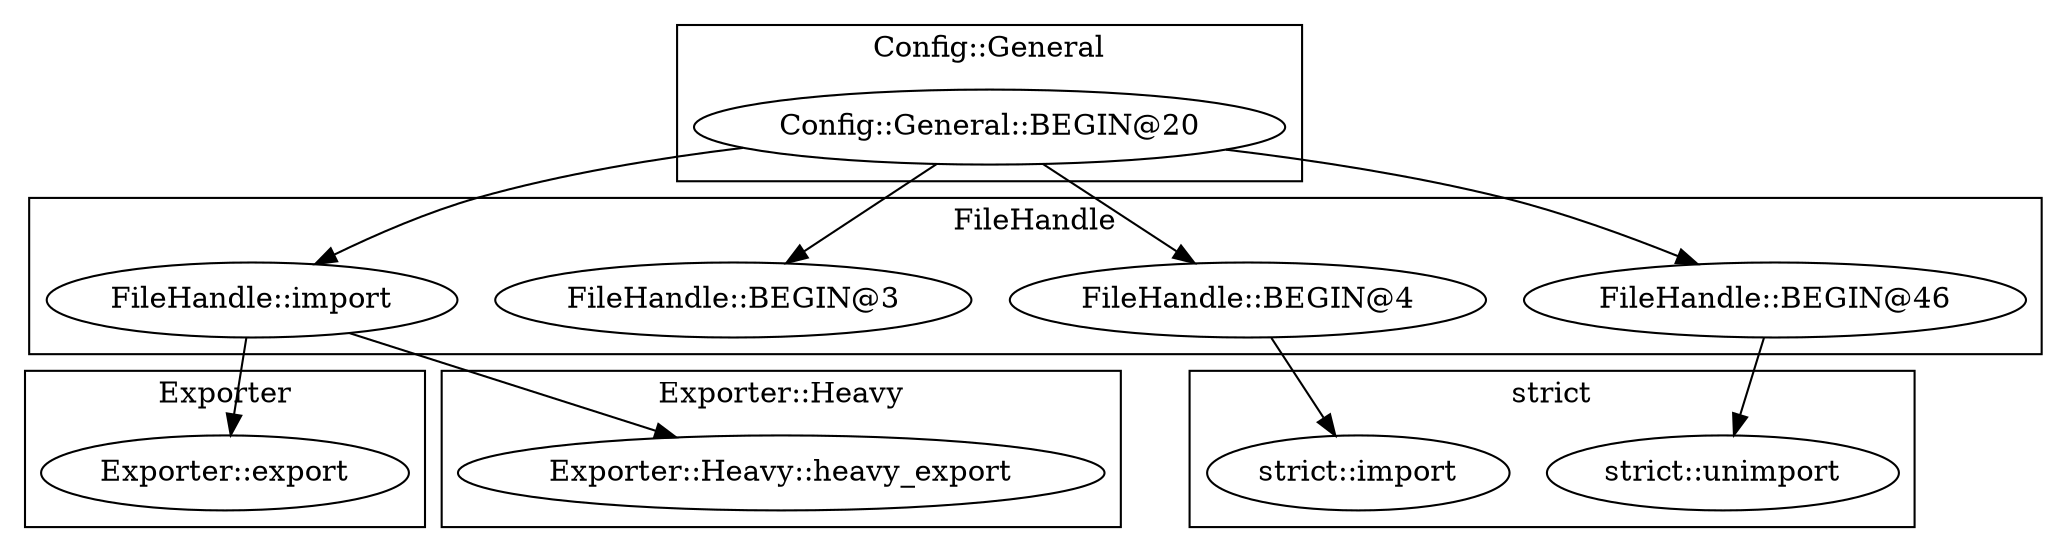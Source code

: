 digraph {
graph [overlap=false]
subgraph cluster_Exporter {
	label="Exporter";
	"Exporter::export";
}
subgraph cluster_Exporter_Heavy {
	label="Exporter::Heavy";
	"Exporter::Heavy::heavy_export";
}
subgraph cluster_FileHandle {
	label="FileHandle";
	"FileHandle::import";
	"FileHandle::BEGIN@46";
	"FileHandle::BEGIN@3";
	"FileHandle::BEGIN@4";
}
subgraph cluster_Config_General {
	label="Config::General";
	"Config::General::BEGIN@20";
}
subgraph cluster_strict {
	label="strict";
	"strict::unimport";
	"strict::import";
}
"Config::General::BEGIN@20" -> "FileHandle::BEGIN@46";
"Config::General::BEGIN@20" -> "FileHandle::BEGIN@4";
"FileHandle::BEGIN@4" -> "strict::import";
"Config::General::BEGIN@20" -> "FileHandle::import";
"FileHandle::BEGIN@46" -> "strict::unimport";
"FileHandle::import" -> "Exporter::Heavy::heavy_export";
"Config::General::BEGIN@20" -> "FileHandle::BEGIN@3";
"FileHandle::import" -> "Exporter::export";
}
